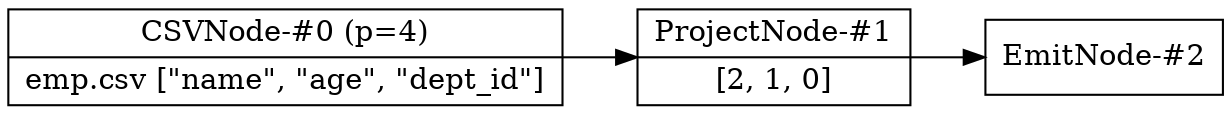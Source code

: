 digraph example1 {
    node [shape=record];
    rankdir=LR;
    splines=polyline;
    nodesep=0.5;
    Node0[label="CSVNode-#0 (p=4)|emp.csv [\"name\", \"age\", \"dept_id\"]"];
    Node1[label="ProjectNode-#1|[2, 1, 0]"];
    Node0 -> Node1;
    Node2[label="EmitNode-#2"];
    Node1 -> Node2;
}

